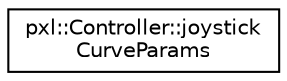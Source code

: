 digraph "Graphical Class Hierarchy"
{
 // LATEX_PDF_SIZE
  edge [fontname="Helvetica",fontsize="10",labelfontname="Helvetica",labelfontsize="10"];
  node [fontname="Helvetica",fontsize="10",shape=record];
  rankdir="LR";
  Node0 [label="pxl::Controller::joystick\lCurveParams",height=0.2,width=0.4,color="black", fillcolor="white", style="filled",URL="$structpxl_1_1Controller_1_1joystickCurveParams.html",tooltip=" "];
}
